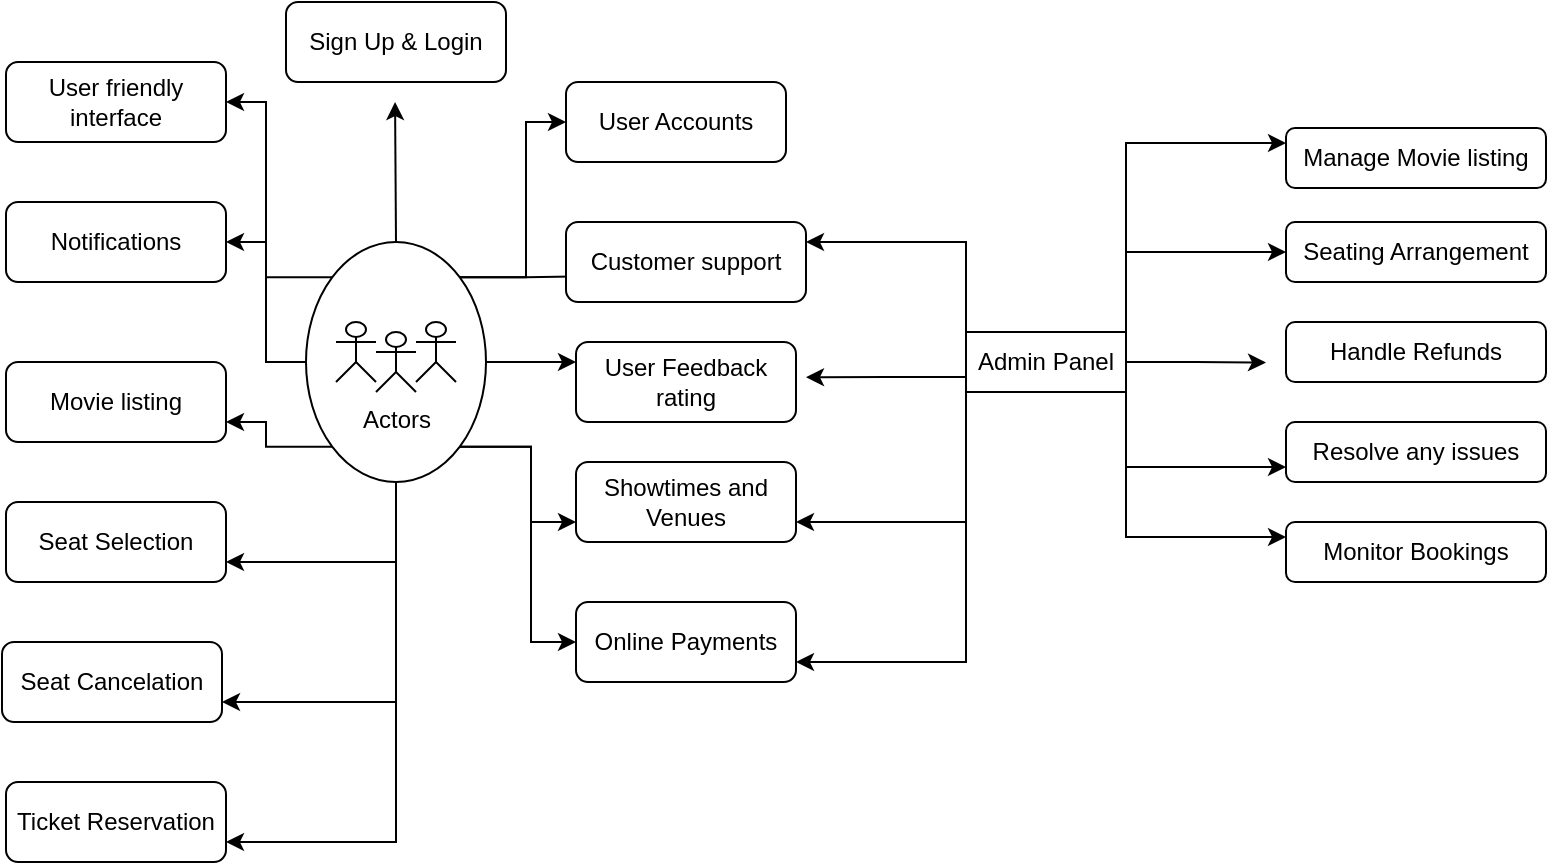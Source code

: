 <mxfile version="21.6.8" type="device">
  <diagram name="Page-1" id="LL36ehkONfQD5UCaYMZ2">
    <mxGraphModel dx="1100" dy="534" grid="1" gridSize="10" guides="1" tooltips="1" connect="1" arrows="1" fold="1" page="1" pageScale="1" pageWidth="850" pageHeight="1100" math="0" shadow="0">
      <root>
        <mxCell id="0" />
        <mxCell id="1" parent="0" />
        <mxCell id="gzJktxfj4CubdQNpy2__-75" style="edgeStyle=orthogonalEdgeStyle;rounded=0;orthogonalLoop=1;jettySize=auto;html=1;exitX=0.5;exitY=0;exitDx=0;exitDy=0;" edge="1" parent="1" source="gzJktxfj4CubdQNpy2__-44">
          <mxGeometry relative="1" as="geometry">
            <mxPoint x="224.526" y="80" as="targetPoint" />
          </mxGeometry>
        </mxCell>
        <mxCell id="gzJktxfj4CubdQNpy2__-76" style="edgeStyle=orthogonalEdgeStyle;rounded=0;orthogonalLoop=1;jettySize=auto;html=1;exitX=1;exitY=0;exitDx=0;exitDy=0;entryX=0;entryY=0.5;entryDx=0;entryDy=0;" edge="1" parent="1" source="gzJktxfj4CubdQNpy2__-44" target="gzJktxfj4CubdQNpy2__-16">
          <mxGeometry relative="1" as="geometry" />
        </mxCell>
        <mxCell id="gzJktxfj4CubdQNpy2__-77" style="edgeStyle=orthogonalEdgeStyle;rounded=0;orthogonalLoop=1;jettySize=auto;html=1;exitX=1;exitY=0.5;exitDx=0;exitDy=0;entryX=0;entryY=0.25;entryDx=0;entryDy=0;" edge="1" parent="1" source="gzJktxfj4CubdQNpy2__-44" target="gzJktxfj4CubdQNpy2__-23">
          <mxGeometry relative="1" as="geometry" />
        </mxCell>
        <mxCell id="gzJktxfj4CubdQNpy2__-78" style="edgeStyle=orthogonalEdgeStyle;rounded=0;orthogonalLoop=1;jettySize=auto;html=1;exitX=1;exitY=0;exitDx=0;exitDy=0;entryX=0.083;entryY=0.678;entryDx=0;entryDy=0;entryPerimeter=0;" edge="1" parent="1" source="gzJktxfj4CubdQNpy2__-44" target="gzJktxfj4CubdQNpy2__-24">
          <mxGeometry relative="1" as="geometry" />
        </mxCell>
        <mxCell id="gzJktxfj4CubdQNpy2__-80" style="edgeStyle=orthogonalEdgeStyle;rounded=0;orthogonalLoop=1;jettySize=auto;html=1;exitX=1;exitY=1;exitDx=0;exitDy=0;entryX=0;entryY=0.5;entryDx=0;entryDy=0;" edge="1" parent="1" source="gzJktxfj4CubdQNpy2__-44" target="gzJktxfj4CubdQNpy2__-18">
          <mxGeometry relative="1" as="geometry" />
        </mxCell>
        <mxCell id="gzJktxfj4CubdQNpy2__-81" style="edgeStyle=orthogonalEdgeStyle;rounded=0;orthogonalLoop=1;jettySize=auto;html=1;exitX=1;exitY=1;exitDx=0;exitDy=0;entryX=0;entryY=0.75;entryDx=0;entryDy=0;" edge="1" parent="1" source="gzJktxfj4CubdQNpy2__-44" target="gzJktxfj4CubdQNpy2__-20">
          <mxGeometry relative="1" as="geometry" />
        </mxCell>
        <mxCell id="gzJktxfj4CubdQNpy2__-82" style="edgeStyle=orthogonalEdgeStyle;rounded=0;orthogonalLoop=1;jettySize=auto;html=1;exitX=0.5;exitY=1;exitDx=0;exitDy=0;entryX=1;entryY=0.75;entryDx=0;entryDy=0;" edge="1" parent="1" source="gzJktxfj4CubdQNpy2__-44" target="gzJktxfj4CubdQNpy2__-35">
          <mxGeometry relative="1" as="geometry" />
        </mxCell>
        <mxCell id="gzJktxfj4CubdQNpy2__-83" style="edgeStyle=orthogonalEdgeStyle;rounded=0;orthogonalLoop=1;jettySize=auto;html=1;exitX=0.5;exitY=1;exitDx=0;exitDy=0;entryX=1;entryY=0.75;entryDx=0;entryDy=0;" edge="1" parent="1" source="gzJktxfj4CubdQNpy2__-44" target="gzJktxfj4CubdQNpy2__-22">
          <mxGeometry relative="1" as="geometry" />
        </mxCell>
        <mxCell id="gzJktxfj4CubdQNpy2__-84" style="edgeStyle=orthogonalEdgeStyle;rounded=0;orthogonalLoop=1;jettySize=auto;html=1;exitX=0;exitY=1;exitDx=0;exitDy=0;entryX=1;entryY=0.75;entryDx=0;entryDy=0;" edge="1" parent="1" source="gzJktxfj4CubdQNpy2__-44" target="gzJktxfj4CubdQNpy2__-15">
          <mxGeometry relative="1" as="geometry" />
        </mxCell>
        <mxCell id="gzJktxfj4CubdQNpy2__-85" style="edgeStyle=orthogonalEdgeStyle;rounded=0;orthogonalLoop=1;jettySize=auto;html=1;exitX=0;exitY=0.5;exitDx=0;exitDy=0;entryX=1;entryY=0.5;entryDx=0;entryDy=0;" edge="1" parent="1" source="gzJktxfj4CubdQNpy2__-44" target="gzJktxfj4CubdQNpy2__-21">
          <mxGeometry relative="1" as="geometry" />
        </mxCell>
        <mxCell id="gzJktxfj4CubdQNpy2__-86" style="edgeStyle=orthogonalEdgeStyle;rounded=0;orthogonalLoop=1;jettySize=auto;html=1;exitX=0;exitY=0;exitDx=0;exitDy=0;entryX=1;entryY=0.5;entryDx=0;entryDy=0;" edge="1" parent="1" source="gzJktxfj4CubdQNpy2__-44" target="gzJktxfj4CubdQNpy2__-19">
          <mxGeometry relative="1" as="geometry" />
        </mxCell>
        <mxCell id="gzJktxfj4CubdQNpy2__-94" style="edgeStyle=orthogonalEdgeStyle;rounded=0;orthogonalLoop=1;jettySize=auto;html=1;exitX=0.5;exitY=1;exitDx=0;exitDy=0;entryX=1;entryY=0.75;entryDx=0;entryDy=0;" edge="1" parent="1" source="gzJktxfj4CubdQNpy2__-44" target="gzJktxfj4CubdQNpy2__-93">
          <mxGeometry relative="1" as="geometry" />
        </mxCell>
        <mxCell id="gzJktxfj4CubdQNpy2__-44" value="" style="ellipse;whiteSpace=wrap;html=1;" vertex="1" parent="1">
          <mxGeometry x="180" y="150" width="90" height="120" as="geometry" />
        </mxCell>
        <mxCell id="gzJktxfj4CubdQNpy2__-2" value="Sign Up &amp;amp; Login" style="rounded=1;whiteSpace=wrap;html=1;" vertex="1" parent="1">
          <mxGeometry x="170" y="30" width="110" height="40" as="geometry" />
        </mxCell>
        <mxCell id="gzJktxfj4CubdQNpy2__-15" value="Movie listing" style="rounded=1;whiteSpace=wrap;html=1;" vertex="1" parent="1">
          <mxGeometry x="30" y="210" width="110" height="40" as="geometry" />
        </mxCell>
        <mxCell id="gzJktxfj4CubdQNpy2__-16" value="User Accounts" style="rounded=1;whiteSpace=wrap;html=1;" vertex="1" parent="1">
          <mxGeometry x="310" y="70" width="110" height="40" as="geometry" />
        </mxCell>
        <mxCell id="gzJktxfj4CubdQNpy2__-18" value="Online Payments" style="rounded=1;whiteSpace=wrap;html=1;" vertex="1" parent="1">
          <mxGeometry x="315" y="330" width="110" height="40" as="geometry" />
        </mxCell>
        <mxCell id="gzJktxfj4CubdQNpy2__-19" value="User friendly interface" style="rounded=1;whiteSpace=wrap;html=1;" vertex="1" parent="1">
          <mxGeometry x="30" y="60" width="110" height="40" as="geometry" />
        </mxCell>
        <mxCell id="gzJktxfj4CubdQNpy2__-20" value="Showtimes and Venues" style="rounded=1;whiteSpace=wrap;html=1;" vertex="1" parent="1">
          <mxGeometry x="315" y="260" width="110" height="40" as="geometry" />
        </mxCell>
        <mxCell id="gzJktxfj4CubdQNpy2__-21" value="Notifications" style="rounded=1;whiteSpace=wrap;html=1;" vertex="1" parent="1">
          <mxGeometry x="30" y="130" width="110" height="40" as="geometry" />
        </mxCell>
        <mxCell id="gzJktxfj4CubdQNpy2__-22" value="Seat Selection" style="rounded=1;whiteSpace=wrap;html=1;" vertex="1" parent="1">
          <mxGeometry x="30" y="280" width="110" height="40" as="geometry" />
        </mxCell>
        <mxCell id="gzJktxfj4CubdQNpy2__-23" value="User Feedback rating" style="rounded=1;whiteSpace=wrap;html=1;" vertex="1" parent="1">
          <mxGeometry x="315" y="200" width="110" height="40" as="geometry" />
        </mxCell>
        <mxCell id="gzJktxfj4CubdQNpy2__-24" value="Customer support" style="rounded=1;whiteSpace=wrap;html=1;" vertex="1" parent="1">
          <mxGeometry x="310" y="140" width="120" height="40" as="geometry" />
        </mxCell>
        <mxCell id="gzJktxfj4CubdQNpy2__-35" value="Ticket Reservation" style="rounded=1;whiteSpace=wrap;html=1;" vertex="1" parent="1">
          <mxGeometry x="30" y="420" width="110" height="40" as="geometry" />
        </mxCell>
        <mxCell id="gzJktxfj4CubdQNpy2__-61" style="edgeStyle=orthogonalEdgeStyle;rounded=0;orthogonalLoop=1;jettySize=auto;html=1;exitX=1;exitY=0.5;exitDx=0;exitDy=0;" edge="1" parent="1" source="gzJktxfj4CubdQNpy2__-48">
          <mxGeometry relative="1" as="geometry">
            <mxPoint x="660.0" y="210.263" as="targetPoint" />
          </mxGeometry>
        </mxCell>
        <mxCell id="gzJktxfj4CubdQNpy2__-63" style="edgeStyle=orthogonalEdgeStyle;rounded=0;orthogonalLoop=1;jettySize=auto;html=1;exitX=1;exitY=1;exitDx=0;exitDy=0;entryX=0;entryY=0.25;entryDx=0;entryDy=0;" edge="1" parent="1" source="gzJktxfj4CubdQNpy2__-48" target="gzJktxfj4CubdQNpy2__-57">
          <mxGeometry relative="1" as="geometry" />
        </mxCell>
        <mxCell id="gzJktxfj4CubdQNpy2__-64" style="edgeStyle=orthogonalEdgeStyle;rounded=0;orthogonalLoop=1;jettySize=auto;html=1;exitX=1;exitY=1;exitDx=0;exitDy=0;entryX=0;entryY=0.75;entryDx=0;entryDy=0;" edge="1" parent="1" source="gzJktxfj4CubdQNpy2__-48" target="gzJktxfj4CubdQNpy2__-56">
          <mxGeometry relative="1" as="geometry" />
        </mxCell>
        <mxCell id="gzJktxfj4CubdQNpy2__-65" style="edgeStyle=orthogonalEdgeStyle;rounded=0;orthogonalLoop=1;jettySize=auto;html=1;exitX=1;exitY=0;exitDx=0;exitDy=0;entryX=0;entryY=0.5;entryDx=0;entryDy=0;" edge="1" parent="1" source="gzJktxfj4CubdQNpy2__-48" target="gzJktxfj4CubdQNpy2__-54">
          <mxGeometry relative="1" as="geometry" />
        </mxCell>
        <mxCell id="gzJktxfj4CubdQNpy2__-66" style="edgeStyle=orthogonalEdgeStyle;rounded=0;orthogonalLoop=1;jettySize=auto;html=1;exitX=1;exitY=0;exitDx=0;exitDy=0;entryX=0;entryY=0.25;entryDx=0;entryDy=0;" edge="1" parent="1" source="gzJktxfj4CubdQNpy2__-48" target="gzJktxfj4CubdQNpy2__-53">
          <mxGeometry relative="1" as="geometry" />
        </mxCell>
        <mxCell id="gzJktxfj4CubdQNpy2__-68" style="edgeStyle=orthogonalEdgeStyle;rounded=0;orthogonalLoop=1;jettySize=auto;html=1;exitX=0;exitY=0;exitDx=0;exitDy=0;entryX=1;entryY=0.25;entryDx=0;entryDy=0;" edge="1" parent="1" source="gzJktxfj4CubdQNpy2__-48" target="gzJktxfj4CubdQNpy2__-24">
          <mxGeometry relative="1" as="geometry" />
        </mxCell>
        <mxCell id="gzJktxfj4CubdQNpy2__-71" style="edgeStyle=orthogonalEdgeStyle;rounded=0;orthogonalLoop=1;jettySize=auto;html=1;exitX=0;exitY=0.75;exitDx=0;exitDy=0;" edge="1" parent="1" source="gzJktxfj4CubdQNpy2__-48">
          <mxGeometry relative="1" as="geometry">
            <mxPoint x="430" y="217.632" as="targetPoint" />
          </mxGeometry>
        </mxCell>
        <mxCell id="gzJktxfj4CubdQNpy2__-73" style="edgeStyle=orthogonalEdgeStyle;rounded=0;orthogonalLoop=1;jettySize=auto;html=1;exitX=0;exitY=1;exitDx=0;exitDy=0;entryX=1;entryY=0.75;entryDx=0;entryDy=0;" edge="1" parent="1" source="gzJktxfj4CubdQNpy2__-48" target="gzJktxfj4CubdQNpy2__-20">
          <mxGeometry relative="1" as="geometry" />
        </mxCell>
        <mxCell id="gzJktxfj4CubdQNpy2__-74" style="edgeStyle=orthogonalEdgeStyle;rounded=0;orthogonalLoop=1;jettySize=auto;html=1;exitX=0;exitY=1;exitDx=0;exitDy=0;entryX=1;entryY=0.75;entryDx=0;entryDy=0;" edge="1" parent="1" source="gzJktxfj4CubdQNpy2__-48" target="gzJktxfj4CubdQNpy2__-18">
          <mxGeometry relative="1" as="geometry" />
        </mxCell>
        <mxCell id="gzJktxfj4CubdQNpy2__-48" value="Admin Panel" style="rounded=0;whiteSpace=wrap;html=1;" vertex="1" parent="1">
          <mxGeometry x="510" y="195" width="80" height="30" as="geometry" />
        </mxCell>
        <mxCell id="gzJktxfj4CubdQNpy2__-53" value="&lt;br&gt;Manage Movie listing&lt;br&gt;&lt;div&gt;&lt;br&gt;&lt;/div&gt;" style="rounded=1;whiteSpace=wrap;html=1;" vertex="1" parent="1">
          <mxGeometry x="670" y="93" width="130" height="30" as="geometry" />
        </mxCell>
        <mxCell id="gzJktxfj4CubdQNpy2__-54" value="&lt;br&gt;Seating Arrangement&lt;br&gt;&lt;div&gt;&lt;br&gt;&lt;/div&gt;" style="rounded=1;whiteSpace=wrap;html=1;" vertex="1" parent="1">
          <mxGeometry x="670" y="140" width="130" height="30" as="geometry" />
        </mxCell>
        <mxCell id="gzJktxfj4CubdQNpy2__-55" value="&lt;br&gt;Handle Refunds&lt;br&gt;&lt;div&gt;&lt;br&gt;&lt;/div&gt;" style="rounded=1;whiteSpace=wrap;html=1;" vertex="1" parent="1">
          <mxGeometry x="670" y="190" width="130" height="30" as="geometry" />
        </mxCell>
        <mxCell id="gzJktxfj4CubdQNpy2__-56" value="&lt;br&gt;Resolve any issues&lt;br&gt;&lt;div&gt;&lt;br&gt;&lt;/div&gt;" style="rounded=1;whiteSpace=wrap;html=1;" vertex="1" parent="1">
          <mxGeometry x="670" y="240" width="130" height="30" as="geometry" />
        </mxCell>
        <mxCell id="gzJktxfj4CubdQNpy2__-57" value="Monitor Bookings" style="rounded=1;whiteSpace=wrap;html=1;" vertex="1" parent="1">
          <mxGeometry x="670" y="290" width="130" height="30" as="geometry" />
        </mxCell>
        <mxCell id="gzJktxfj4CubdQNpy2__-89" value="Actors" style="shape=umlActor;verticalLabelPosition=bottom;verticalAlign=top;html=1;outlineConnect=0;" vertex="1" parent="1">
          <mxGeometry x="215" y="195" width="20" height="30" as="geometry" />
        </mxCell>
        <mxCell id="gzJktxfj4CubdQNpy2__-91" value="" style="shape=umlActor;verticalLabelPosition=bottom;verticalAlign=top;html=1;outlineConnect=0;" vertex="1" parent="1">
          <mxGeometry x="235" y="190" width="20" height="30" as="geometry" />
        </mxCell>
        <mxCell id="gzJktxfj4CubdQNpy2__-92" value="" style="shape=umlActor;verticalLabelPosition=bottom;verticalAlign=top;html=1;outlineConnect=0;" vertex="1" parent="1">
          <mxGeometry x="195" y="190" width="20" height="30" as="geometry" />
        </mxCell>
        <mxCell id="gzJktxfj4CubdQNpy2__-93" value="Seat Cancelation" style="rounded=1;whiteSpace=wrap;html=1;" vertex="1" parent="1">
          <mxGeometry x="28" y="350" width="110" height="40" as="geometry" />
        </mxCell>
      </root>
    </mxGraphModel>
  </diagram>
</mxfile>
